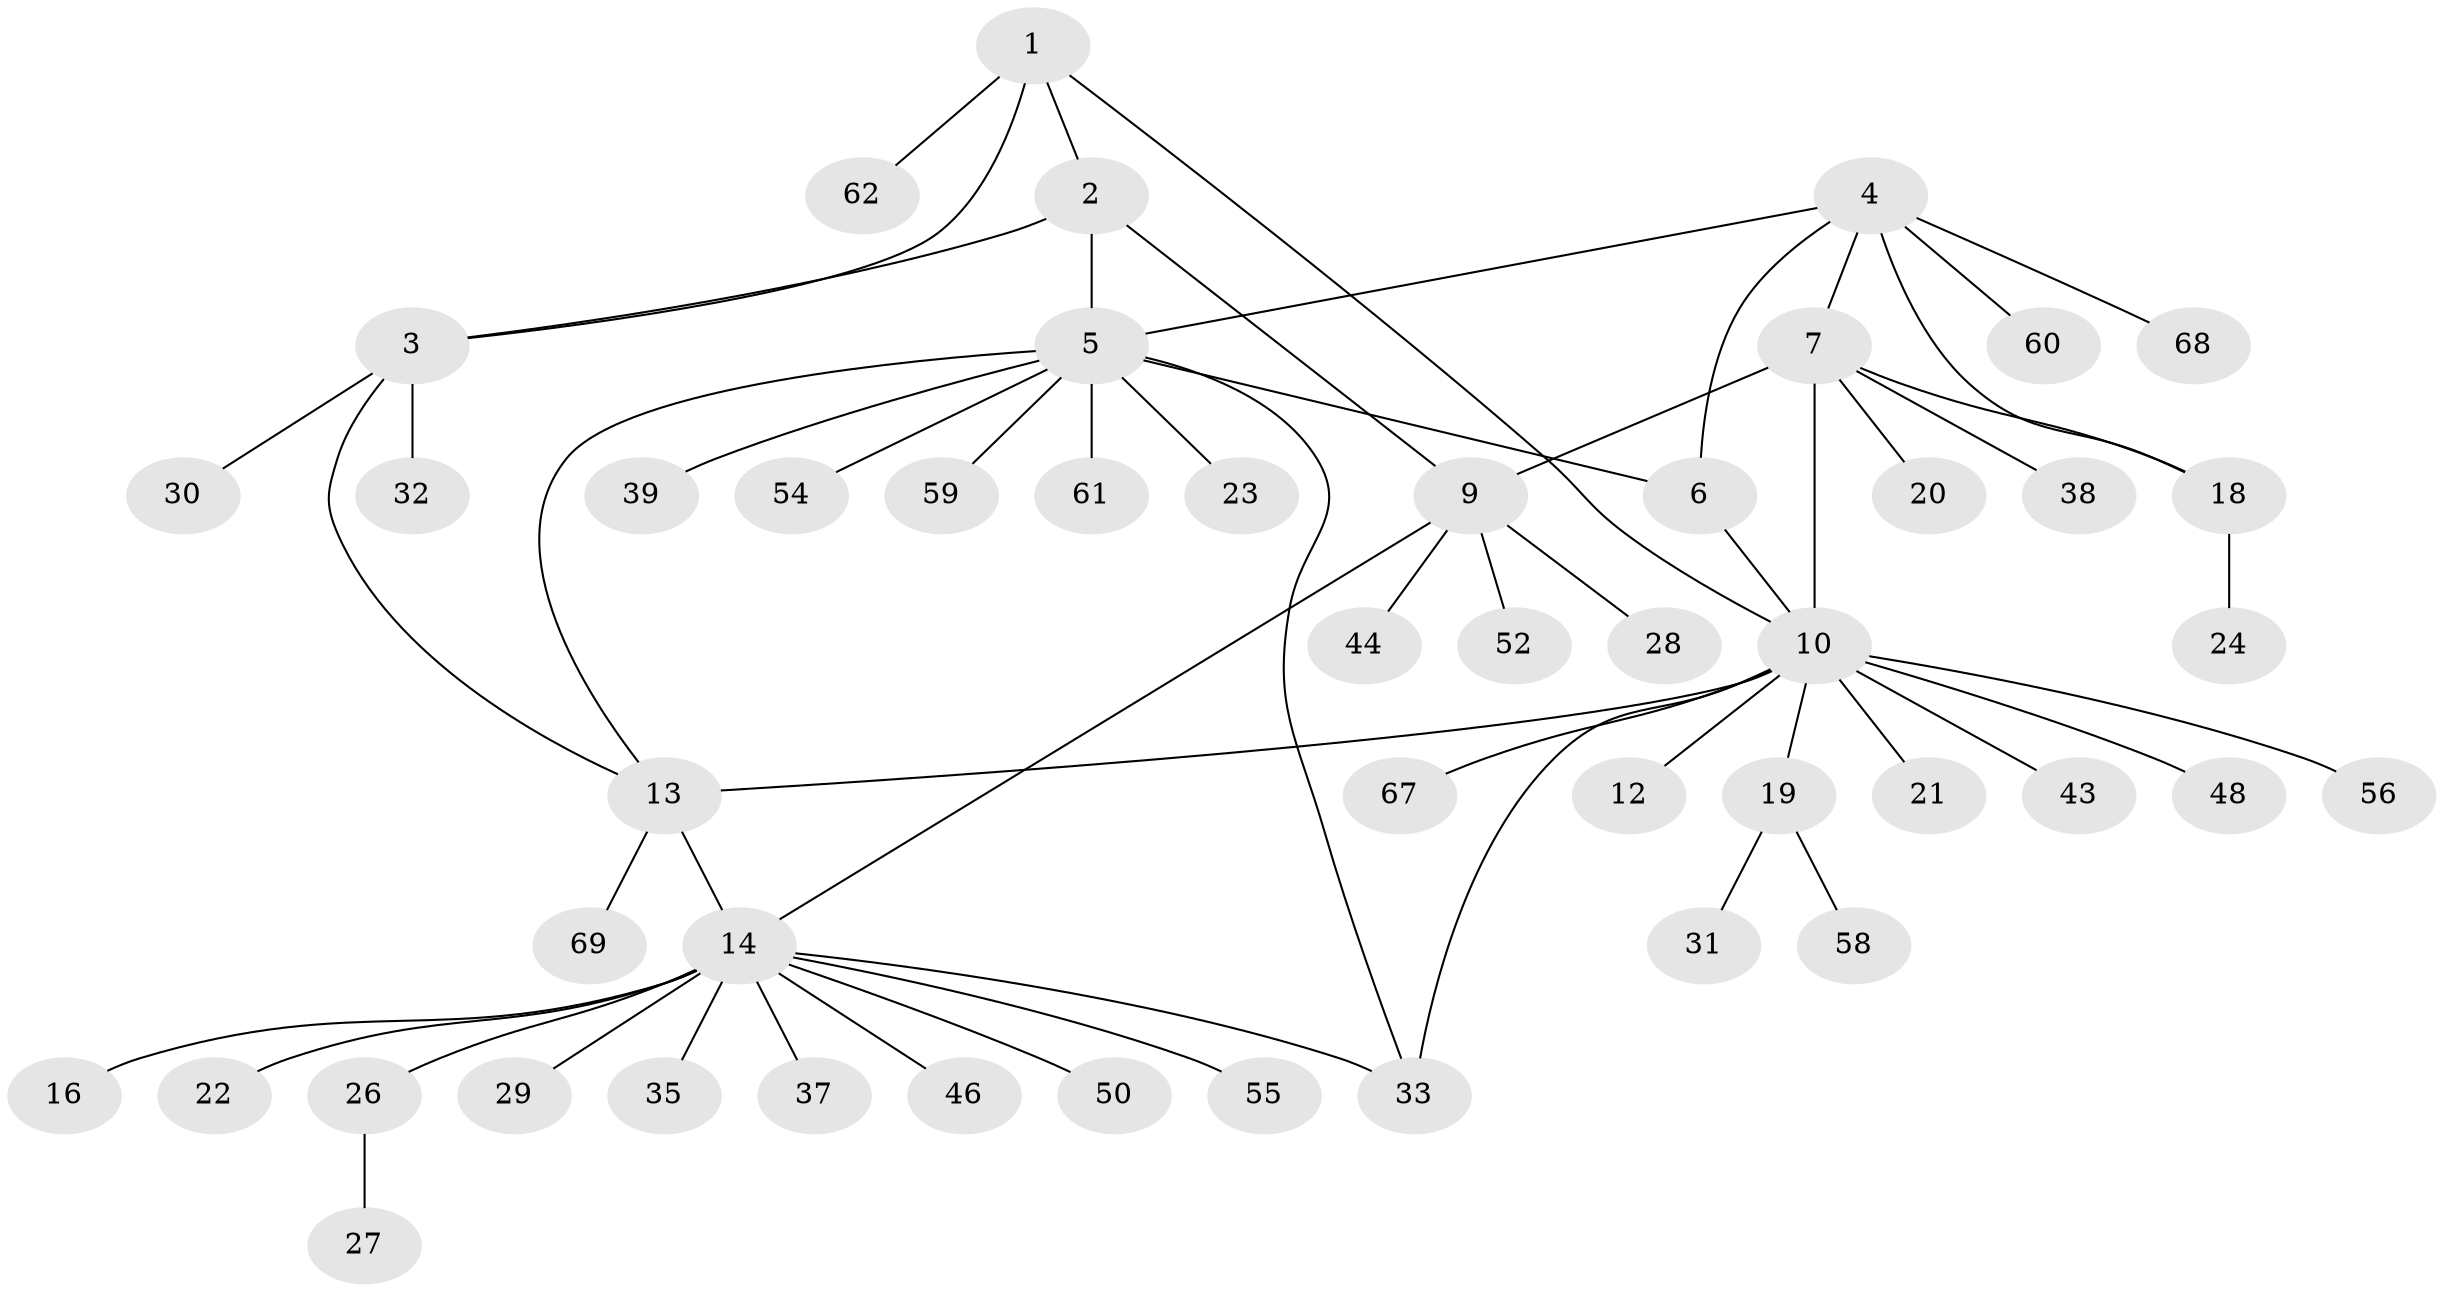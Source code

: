 // original degree distribution, {5: 0.057971014492753624, 6: 0.028985507246376812, 7: 0.028985507246376812, 11: 0.014492753623188406, 3: 0.08695652173913043, 8: 0.028985507246376812, 10: 0.014492753623188406, 1: 0.5942028985507246, 4: 0.014492753623188406, 2: 0.13043478260869565}
// Generated by graph-tools (version 1.1) at 2025/11/02/27/25 16:11:34]
// undirected, 49 vertices, 59 edges
graph export_dot {
graph [start="1"]
  node [color=gray90,style=filled];
  1 [super="+25"];
  2 [super="+65"];
  3 [super="+42"];
  4 [super="+63"];
  5 [super="+40"];
  6;
  7 [super="+8"];
  9 [super="+34"];
  10 [super="+11"];
  12 [super="+49"];
  13 [super="+15"];
  14 [super="+17"];
  16;
  18 [super="+47"];
  19 [super="+51"];
  20 [super="+45"];
  21 [super="+66"];
  22;
  23;
  24 [super="+53"];
  26;
  27 [super="+41"];
  28;
  29;
  30;
  31;
  32;
  33 [super="+36"];
  35;
  37;
  38;
  39;
  43;
  44 [super="+64"];
  46;
  48;
  50;
  52 [super="+57"];
  54;
  55;
  56;
  58;
  59;
  60;
  61;
  62;
  67;
  68;
  69;
  1 -- 2;
  1 -- 3;
  1 -- 62;
  1 -- 10;
  2 -- 3;
  2 -- 5;
  2 -- 9;
  3 -- 13;
  3 -- 30;
  3 -- 32;
  4 -- 5;
  4 -- 6;
  4 -- 7;
  4 -- 18;
  4 -- 60;
  4 -- 68;
  5 -- 6;
  5 -- 13;
  5 -- 23;
  5 -- 33;
  5 -- 39;
  5 -- 54;
  5 -- 59;
  5 -- 61;
  6 -- 10;
  7 -- 9 [weight=2];
  7 -- 20;
  7 -- 38;
  7 -- 18;
  7 -- 10;
  9 -- 14;
  9 -- 28;
  9 -- 44;
  9 -- 52;
  10 -- 12 [weight=2];
  10 -- 19;
  10 -- 21;
  10 -- 48;
  10 -- 56;
  10 -- 67;
  10 -- 43;
  10 -- 13;
  10 -- 33;
  13 -- 14 [weight=2];
  13 -- 69;
  14 -- 16;
  14 -- 22;
  14 -- 26;
  14 -- 33;
  14 -- 46;
  14 -- 55;
  14 -- 50;
  14 -- 35;
  14 -- 37;
  14 -- 29;
  18 -- 24;
  19 -- 31;
  19 -- 58;
  26 -- 27;
}
